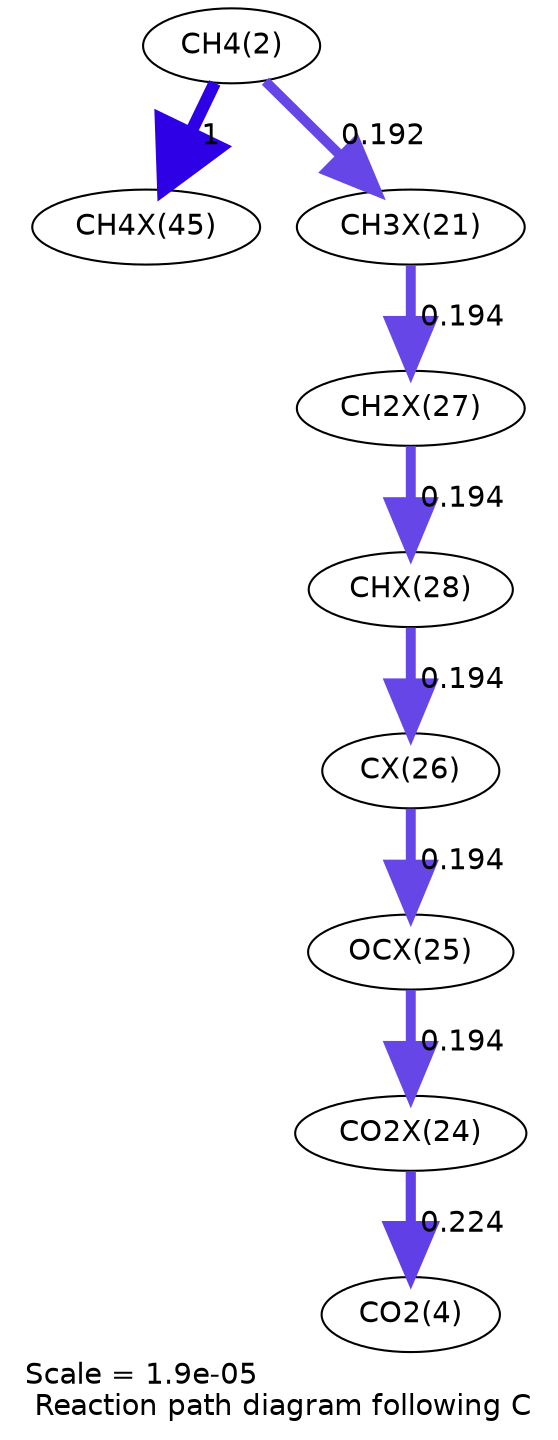 digraph reaction_paths {
center=1;
s4 -> s33[fontname="Helvetica", penwidth=6, arrowsize=3, color="0.7, 1.5, 0.9"
, label=" 1"];
s4 -> s25[fontname="Helvetica", penwidth=4.75, arrowsize=2.38, color="0.7, 0.692, 0.9"
, label=" 0.192"];
s25 -> s31[fontname="Helvetica", penwidth=4.76, arrowsize=2.38, color="0.7, 0.694, 0.9"
, label=" 0.194"];
s31 -> s32[fontname="Helvetica", penwidth=4.76, arrowsize=2.38, color="0.7, 0.694, 0.9"
, label=" 0.194"];
s32 -> s30[fontname="Helvetica", penwidth=4.76, arrowsize=2.38, color="0.7, 0.694, 0.9"
, label=" 0.194"];
s30 -> s29[fontname="Helvetica", penwidth=4.76, arrowsize=2.38, color="0.7, 0.694, 0.9"
, label=" 0.194"];
s29 -> s28[fontname="Helvetica", penwidth=4.76, arrowsize=2.38, color="0.7, 0.694, 0.9"
, label=" 0.194"];
s28 -> s6[fontname="Helvetica", penwidth=4.87, arrowsize=2.43, color="0.7, 0.724, 0.9"
, label=" 0.224"];
s4 [ fontname="Helvetica", label="CH4(2)"];
s6 [ fontname="Helvetica", label="CO2(4)"];
s25 [ fontname="Helvetica", label="CH3X(21)"];
s28 [ fontname="Helvetica", label="CO2X(24)"];
s29 [ fontname="Helvetica", label="OCX(25)"];
s30 [ fontname="Helvetica", label="CX(26)"];
s31 [ fontname="Helvetica", label="CH2X(27)"];
s32 [ fontname="Helvetica", label="CHX(28)"];
s33 [ fontname="Helvetica", label="CH4X(45)"];
 label = "Scale = 1.9e-05\l Reaction path diagram following C";
 fontname = "Helvetica";
}
